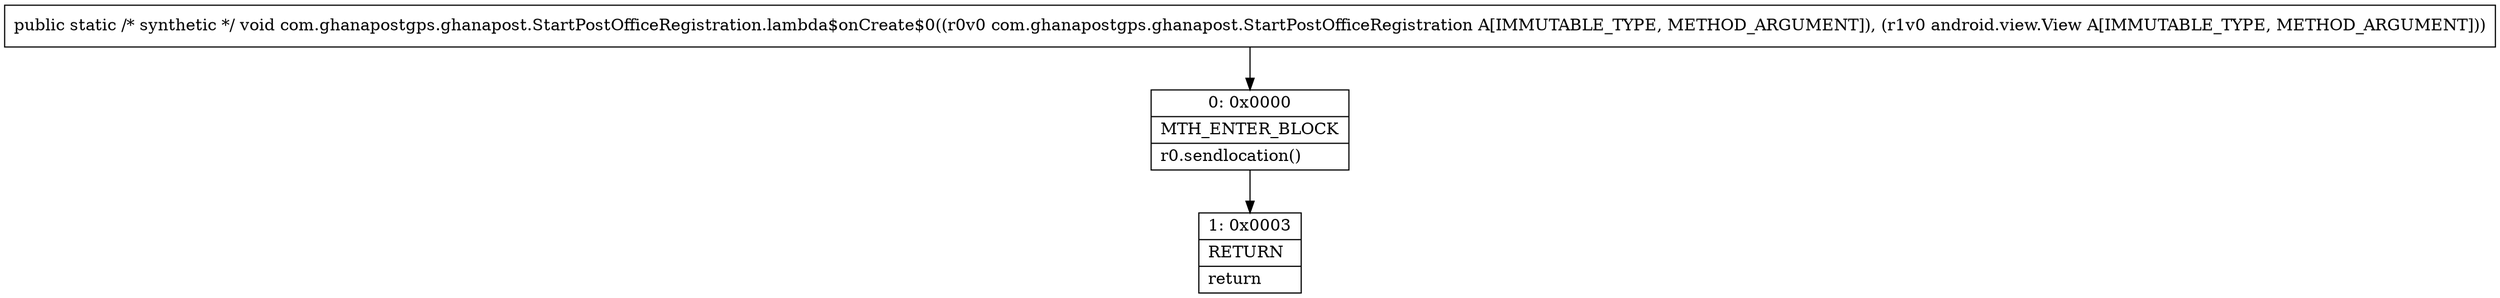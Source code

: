 digraph "CFG forcom.ghanapostgps.ghanapost.StartPostOfficeRegistration.lambda$onCreate$0(Lcom\/ghanapostgps\/ghanapost\/StartPostOfficeRegistration;Landroid\/view\/View;)V" {
Node_0 [shape=record,label="{0\:\ 0x0000|MTH_ENTER_BLOCK\l|r0.sendlocation()\l}"];
Node_1 [shape=record,label="{1\:\ 0x0003|RETURN\l|return\l}"];
MethodNode[shape=record,label="{public static \/* synthetic *\/ void com.ghanapostgps.ghanapost.StartPostOfficeRegistration.lambda$onCreate$0((r0v0 com.ghanapostgps.ghanapost.StartPostOfficeRegistration A[IMMUTABLE_TYPE, METHOD_ARGUMENT]), (r1v0 android.view.View A[IMMUTABLE_TYPE, METHOD_ARGUMENT])) }"];
MethodNode -> Node_0;
Node_0 -> Node_1;
}

